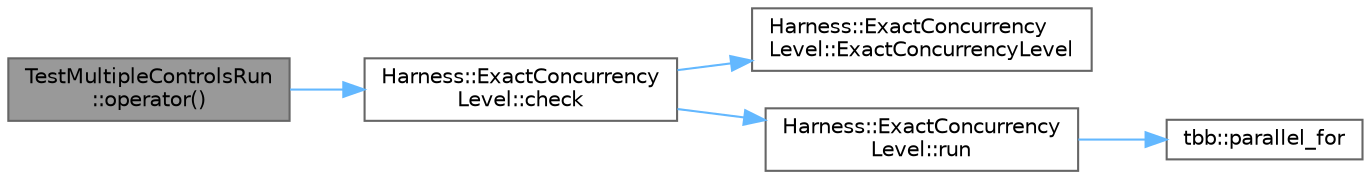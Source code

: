 digraph "TestMultipleControlsRun::operator()"
{
 // LATEX_PDF_SIZE
  bgcolor="transparent";
  edge [fontname=Helvetica,fontsize=10,labelfontname=Helvetica,labelfontsize=10];
  node [fontname=Helvetica,fontsize=10,shape=box,height=0.2,width=0.4];
  rankdir="LR";
  Node1 [id="Node000001",label="TestMultipleControlsRun\l::operator()",height=0.2,width=0.4,color="gray40", fillcolor="grey60", style="filled", fontcolor="black",tooltip=" "];
  Node1 -> Node2 [id="edge5_Node000001_Node000002",color="steelblue1",style="solid",tooltip=" "];
  Node2 [id="Node000002",label="Harness::ExactConcurrency\lLevel::check",height=0.2,width=0.4,color="grey40", fillcolor="white", style="filled",URL="$struct_harness_1_1_exact_concurrency_level.html#a3dfe426d066a1d935718f9e2ec382196",tooltip=" "];
  Node2 -> Node3 [id="edge6_Node000002_Node000003",color="steelblue1",style="solid",tooltip=" "];
  Node3 [id="Node000003",label="Harness::ExactConcurrency\lLevel::ExactConcurrencyLevel",height=0.2,width=0.4,color="grey40", fillcolor="white", style="filled",URL="$struct_harness_1_1_exact_concurrency_level.html#a45c6759f54bb48d6eed323751840a1c8",tooltip=" "];
  Node2 -> Node4 [id="edge7_Node000002_Node000004",color="steelblue1",style="solid",tooltip=" "];
  Node4 [id="Node000004",label="Harness::ExactConcurrency\lLevel::run",height=0.2,width=0.4,color="grey40", fillcolor="white", style="filled",URL="$struct_harness_1_1_exact_concurrency_level.html#a810ffdb6d0d17aa00e18a4d8d7b8336d",tooltip=" "];
  Node4 -> Node5 [id="edge8_Node000004_Node000005",color="steelblue1",style="solid",tooltip=" "];
  Node5 [id="Node000005",label="tbb::parallel_for",height=0.2,width=0.4,color="grey40", fillcolor="white", style="filled",URL="$group__algorithms.html#gaa8444c29dc4d2e527a1036717d109aef",tooltip="Parallel iteration over range with default partitioner."];
}
